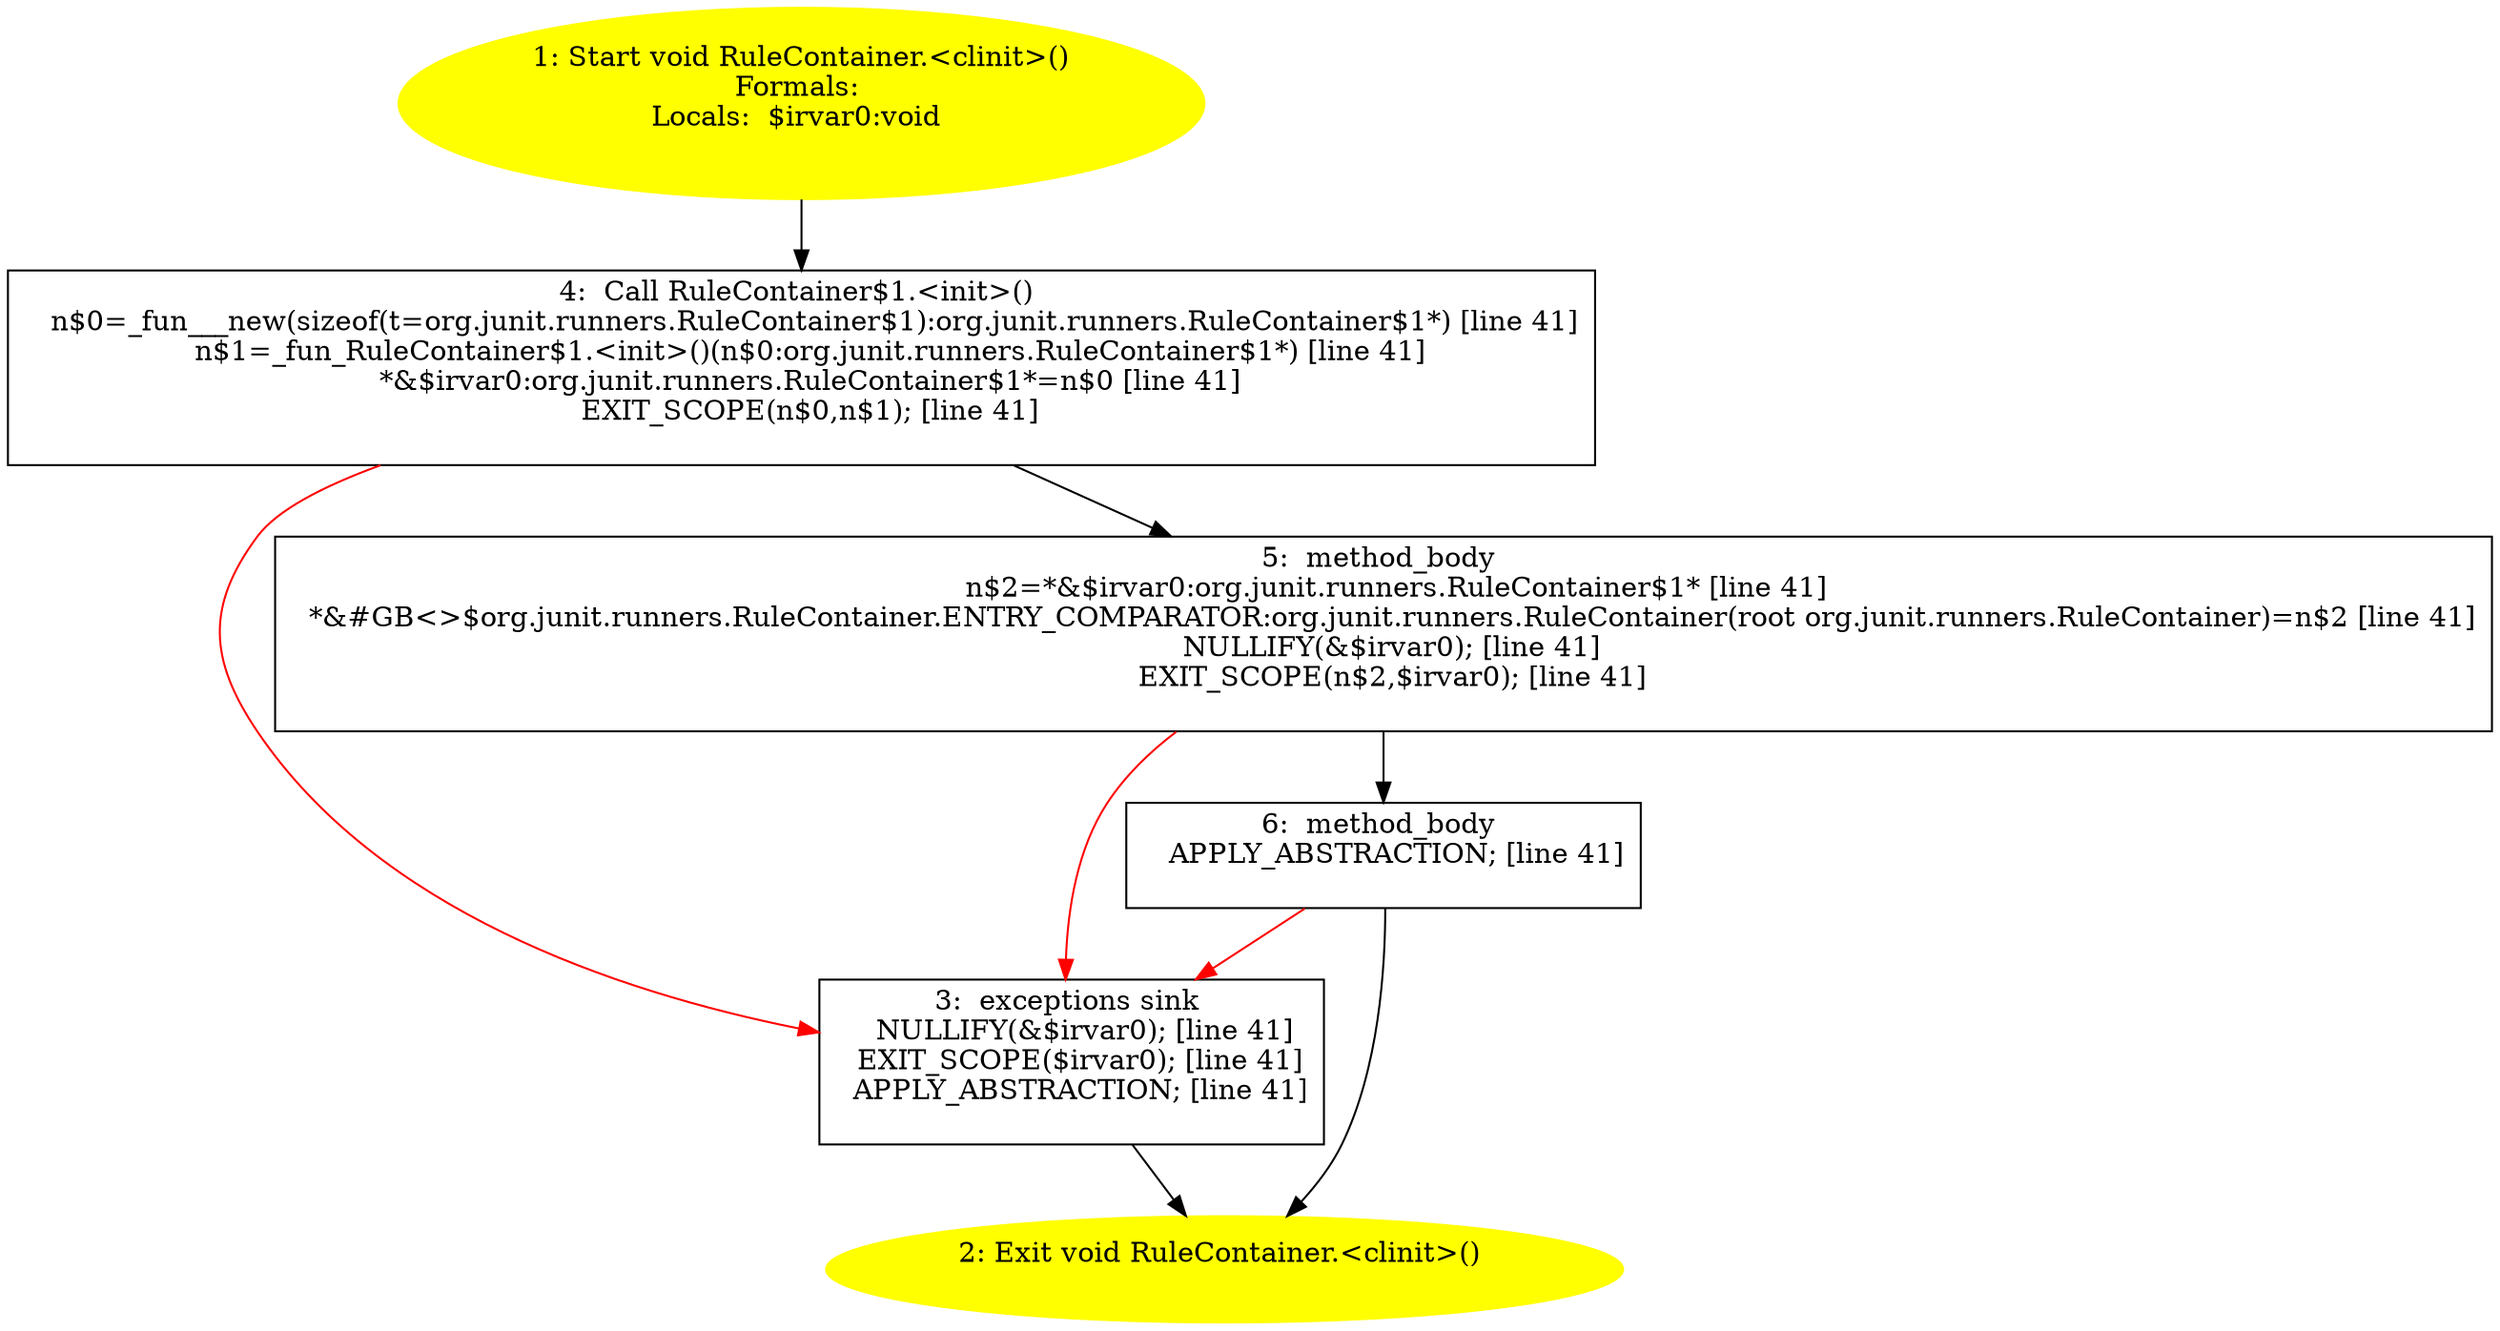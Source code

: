 /* @generated */
digraph cfg {
"org.junit.runners.RuleContainer.<clinit>():void.19bf7cc99568009d7ef67246ff1ef537_1" [label="1: Start void RuleContainer.<clinit>()\nFormals: \nLocals:  $irvar0:void \n  " color=yellow style=filled]
	

	 "org.junit.runners.RuleContainer.<clinit>():void.19bf7cc99568009d7ef67246ff1ef537_1" -> "org.junit.runners.RuleContainer.<clinit>():void.19bf7cc99568009d7ef67246ff1ef537_4" ;
"org.junit.runners.RuleContainer.<clinit>():void.19bf7cc99568009d7ef67246ff1ef537_2" [label="2: Exit void RuleContainer.<clinit>() \n  " color=yellow style=filled]
	

"org.junit.runners.RuleContainer.<clinit>():void.19bf7cc99568009d7ef67246ff1ef537_3" [label="3:  exceptions sink \n   NULLIFY(&$irvar0); [line 41]\n  EXIT_SCOPE($irvar0); [line 41]\n  APPLY_ABSTRACTION; [line 41]\n " shape="box"]
	

	 "org.junit.runners.RuleContainer.<clinit>():void.19bf7cc99568009d7ef67246ff1ef537_3" -> "org.junit.runners.RuleContainer.<clinit>():void.19bf7cc99568009d7ef67246ff1ef537_2" ;
"org.junit.runners.RuleContainer.<clinit>():void.19bf7cc99568009d7ef67246ff1ef537_4" [label="4:  Call RuleContainer$1.<init>() \n   n$0=_fun___new(sizeof(t=org.junit.runners.RuleContainer$1):org.junit.runners.RuleContainer$1*) [line 41]\n  n$1=_fun_RuleContainer$1.<init>()(n$0:org.junit.runners.RuleContainer$1*) [line 41]\n  *&$irvar0:org.junit.runners.RuleContainer$1*=n$0 [line 41]\n  EXIT_SCOPE(n$0,n$1); [line 41]\n " shape="box"]
	

	 "org.junit.runners.RuleContainer.<clinit>():void.19bf7cc99568009d7ef67246ff1ef537_4" -> "org.junit.runners.RuleContainer.<clinit>():void.19bf7cc99568009d7ef67246ff1ef537_5" ;
	 "org.junit.runners.RuleContainer.<clinit>():void.19bf7cc99568009d7ef67246ff1ef537_4" -> "org.junit.runners.RuleContainer.<clinit>():void.19bf7cc99568009d7ef67246ff1ef537_3" [color="red" ];
"org.junit.runners.RuleContainer.<clinit>():void.19bf7cc99568009d7ef67246ff1ef537_5" [label="5:  method_body \n   n$2=*&$irvar0:org.junit.runners.RuleContainer$1* [line 41]\n  *&#GB<>$org.junit.runners.RuleContainer.ENTRY_COMPARATOR:org.junit.runners.RuleContainer(root org.junit.runners.RuleContainer)=n$2 [line 41]\n  NULLIFY(&$irvar0); [line 41]\n  EXIT_SCOPE(n$2,$irvar0); [line 41]\n " shape="box"]
	

	 "org.junit.runners.RuleContainer.<clinit>():void.19bf7cc99568009d7ef67246ff1ef537_5" -> "org.junit.runners.RuleContainer.<clinit>():void.19bf7cc99568009d7ef67246ff1ef537_6" ;
	 "org.junit.runners.RuleContainer.<clinit>():void.19bf7cc99568009d7ef67246ff1ef537_5" -> "org.junit.runners.RuleContainer.<clinit>():void.19bf7cc99568009d7ef67246ff1ef537_3" [color="red" ];
"org.junit.runners.RuleContainer.<clinit>():void.19bf7cc99568009d7ef67246ff1ef537_6" [label="6:  method_body \n   APPLY_ABSTRACTION; [line 41]\n " shape="box"]
	

	 "org.junit.runners.RuleContainer.<clinit>():void.19bf7cc99568009d7ef67246ff1ef537_6" -> "org.junit.runners.RuleContainer.<clinit>():void.19bf7cc99568009d7ef67246ff1ef537_2" ;
	 "org.junit.runners.RuleContainer.<clinit>():void.19bf7cc99568009d7ef67246ff1ef537_6" -> "org.junit.runners.RuleContainer.<clinit>():void.19bf7cc99568009d7ef67246ff1ef537_3" [color="red" ];
}
